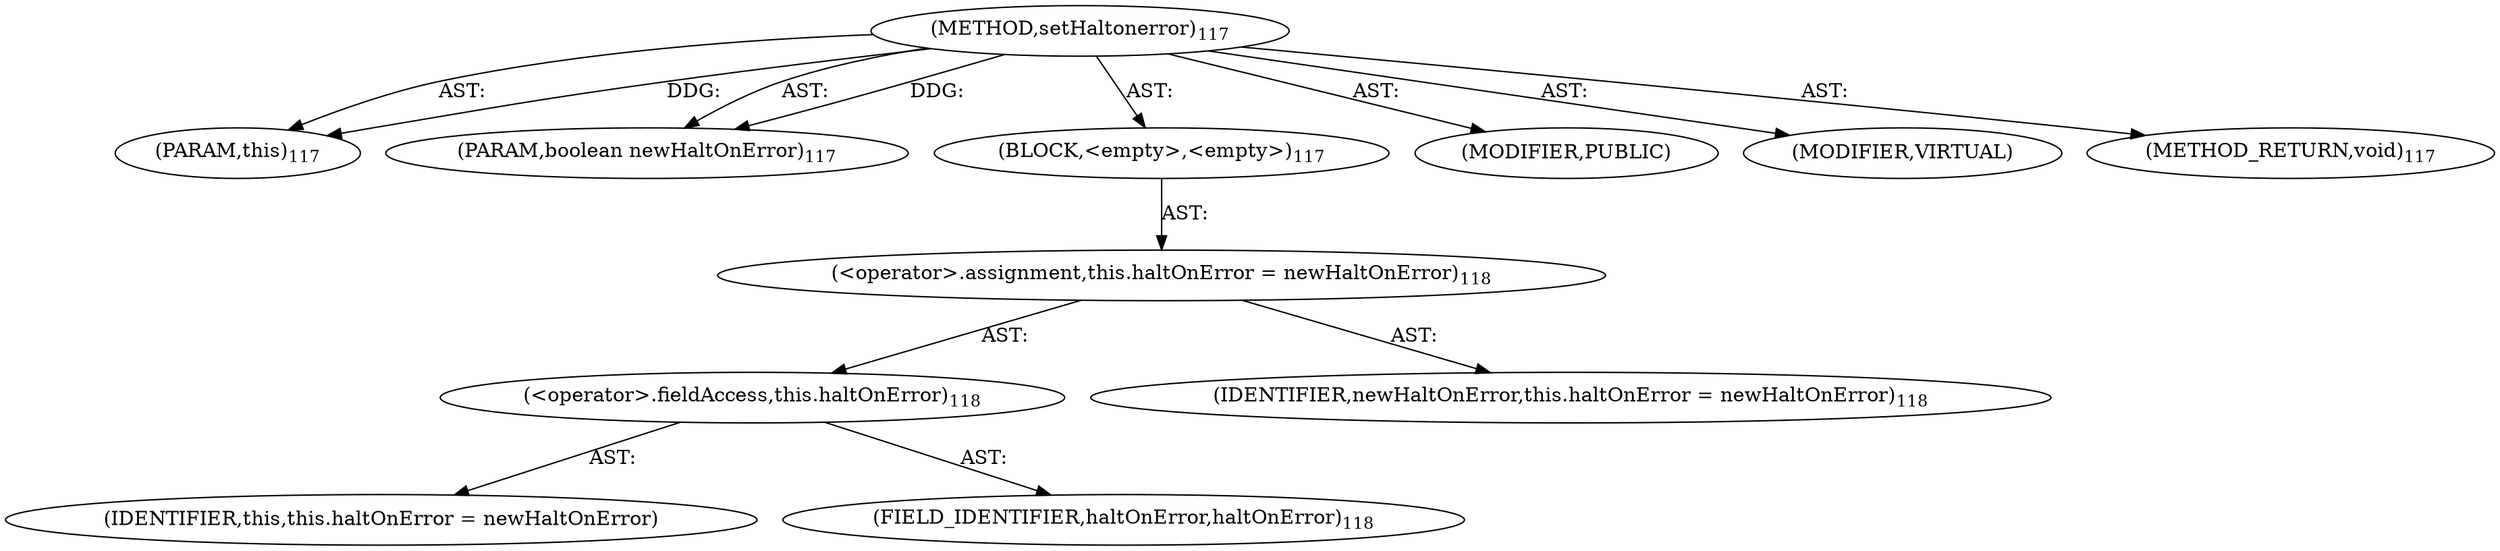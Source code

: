 digraph "setHaltonerror" {  
"111669149700" [label = <(METHOD,setHaltonerror)<SUB>117</SUB>> ]
"115964117000" [label = <(PARAM,this)<SUB>117</SUB>> ]
"115964117001" [label = <(PARAM,boolean newHaltOnError)<SUB>117</SUB>> ]
"25769803783" [label = <(BLOCK,&lt;empty&gt;,&lt;empty&gt;)<SUB>117</SUB>> ]
"30064771093" [label = <(&lt;operator&gt;.assignment,this.haltOnError = newHaltOnError)<SUB>118</SUB>> ]
"30064771094" [label = <(&lt;operator&gt;.fieldAccess,this.haltOnError)<SUB>118</SUB>> ]
"68719476752" [label = <(IDENTIFIER,this,this.haltOnError = newHaltOnError)> ]
"55834574858" [label = <(FIELD_IDENTIFIER,haltOnError,haltOnError)<SUB>118</SUB>> ]
"68719476753" [label = <(IDENTIFIER,newHaltOnError,this.haltOnError = newHaltOnError)<SUB>118</SUB>> ]
"133143986187" [label = <(MODIFIER,PUBLIC)> ]
"133143986188" [label = <(MODIFIER,VIRTUAL)> ]
"128849018884" [label = <(METHOD_RETURN,void)<SUB>117</SUB>> ]
  "111669149700" -> "115964117000"  [ label = "AST: "] 
  "111669149700" -> "115964117001"  [ label = "AST: "] 
  "111669149700" -> "25769803783"  [ label = "AST: "] 
  "111669149700" -> "133143986187"  [ label = "AST: "] 
  "111669149700" -> "133143986188"  [ label = "AST: "] 
  "111669149700" -> "128849018884"  [ label = "AST: "] 
  "25769803783" -> "30064771093"  [ label = "AST: "] 
  "30064771093" -> "30064771094"  [ label = "AST: "] 
  "30064771093" -> "68719476753"  [ label = "AST: "] 
  "30064771094" -> "68719476752"  [ label = "AST: "] 
  "30064771094" -> "55834574858"  [ label = "AST: "] 
  "111669149700" -> "115964117000"  [ label = "DDG: "] 
  "111669149700" -> "115964117001"  [ label = "DDG: "] 
}
